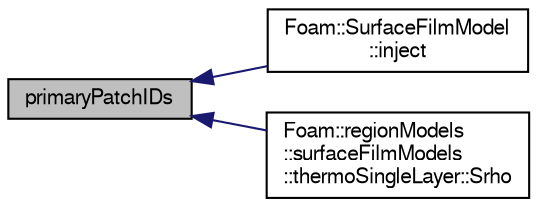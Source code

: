 digraph "primaryPatchIDs"
{
  bgcolor="transparent";
  edge [fontname="FreeSans",fontsize="10",labelfontname="FreeSans",labelfontsize="10"];
  node [fontname="FreeSans",fontsize="10",shape=record];
  rankdir="LR";
  Node1 [label="primaryPatchIDs",height=0.2,width=0.4,color="black", fillcolor="grey75", style="filled" fontcolor="black"];
  Node1 -> Node2 [dir="back",color="midnightblue",fontsize="10",style="solid",fontname="FreeSans"];
  Node2 [label="Foam::SurfaceFilmModel\l::inject",height=0.2,width=0.4,color="black",URL="$a02410.html#ad56021712258ad92961ed1dcb0941870",tooltip="Inject parcels into the cloud. "];
  Node1 -> Node3 [dir="back",color="midnightblue",fontsize="10",style="solid",fontname="FreeSans"];
  Node3 [label="Foam::regionModels\l::surfaceFilmModels\l::thermoSingleLayer::Srho",height=0.2,width=0.4,color="black",URL="$a02527.html#a0d934b56b1d65fceffbe07a692719aa2",tooltip="Return total mass source - Eulerian phase only. "];
}
